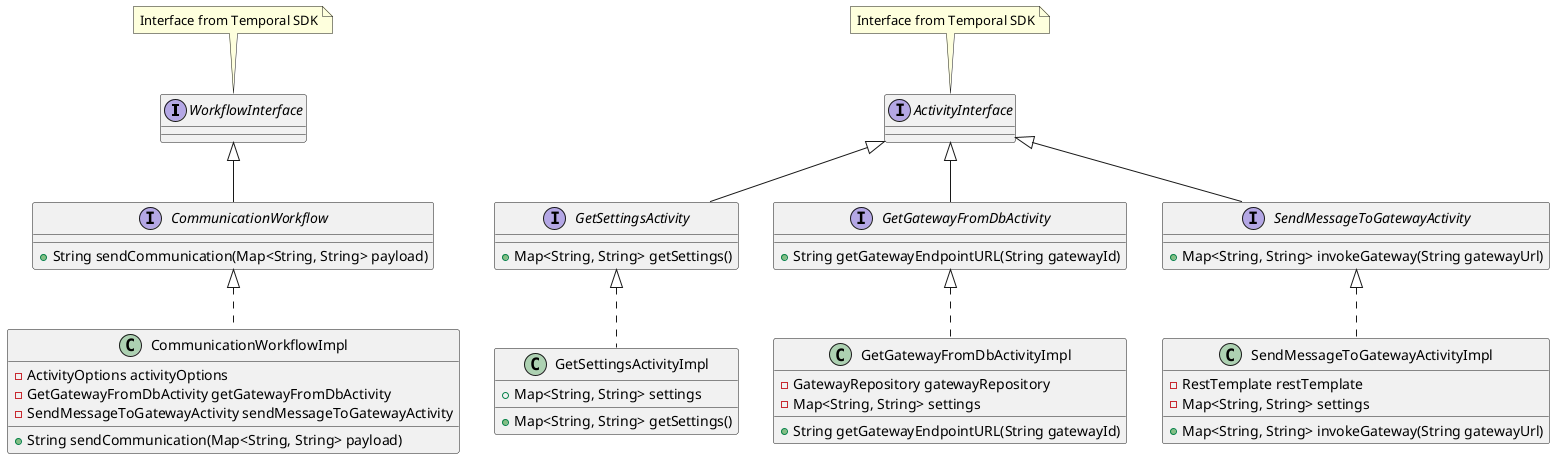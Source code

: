 @startuml WorkflowClassDiagram

interface WorkflowInterface {
}

interface ActivityInterface {
}

note top of WorkflowInterface
    Interface from Temporal SDK
end note

note top of ActivityInterface
    Interface from Temporal SDK
end note


interface CommunicationWorkflow extends WorkflowInterface {
    + String sendCommunication(Map<String, String> payload)
}

class CommunicationWorkflowImpl implements CommunicationWorkflow{
    - ActivityOptions activityOptions
    - GetGatewayFromDbActivity getGatewayFromDbActivity
    - SendMessageToGatewayActivity sendMessageToGatewayActivity
    + String sendCommunication(Map<String, String> payload)

}

interface GetSettingsActivity extends ActivityInterface{
    + Map<String, String> getSettings()
}

class GetSettingsActivityImpl implements GetSettingsActivity {
    + Map<String, String> settings
    + Map<String, String> getSettings()
}


interface GetGatewayFromDbActivity extends ActivityInterface{
    + String getGatewayEndpointURL(String gatewayId)
}

class GetGatewayFromDbActivityImpl implements GetGatewayFromDbActivity{
    - GatewayRepository gatewayRepository
    - Map<String, String> settings
    + String getGatewayEndpointURL(String gatewayId)
}

interface SendMessageToGatewayActivity extends ActivityInterface {
    + Map<String, String> invokeGateway(String gatewayUrl)
}

class SendMessageToGatewayActivityImpl implements SendMessageToGatewayActivity {
    - RestTemplate restTemplate
    - Map<String, String> settings
    + Map<String, String> invokeGateway(String gatewayUrl)
}



@enduml